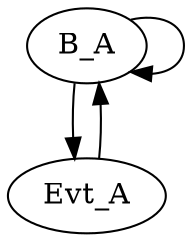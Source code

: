 digraph "pps-test0-1-download" {
name="pps-test0-1-download"
graph []
edge  [type=defdst]
subgraph cpu0 {
  node [cpu=0 pattern=A]
  B_A -> B_A
  Evt_A -> B_A
  B_A -> Evt_A [type=altdst]
}
}
